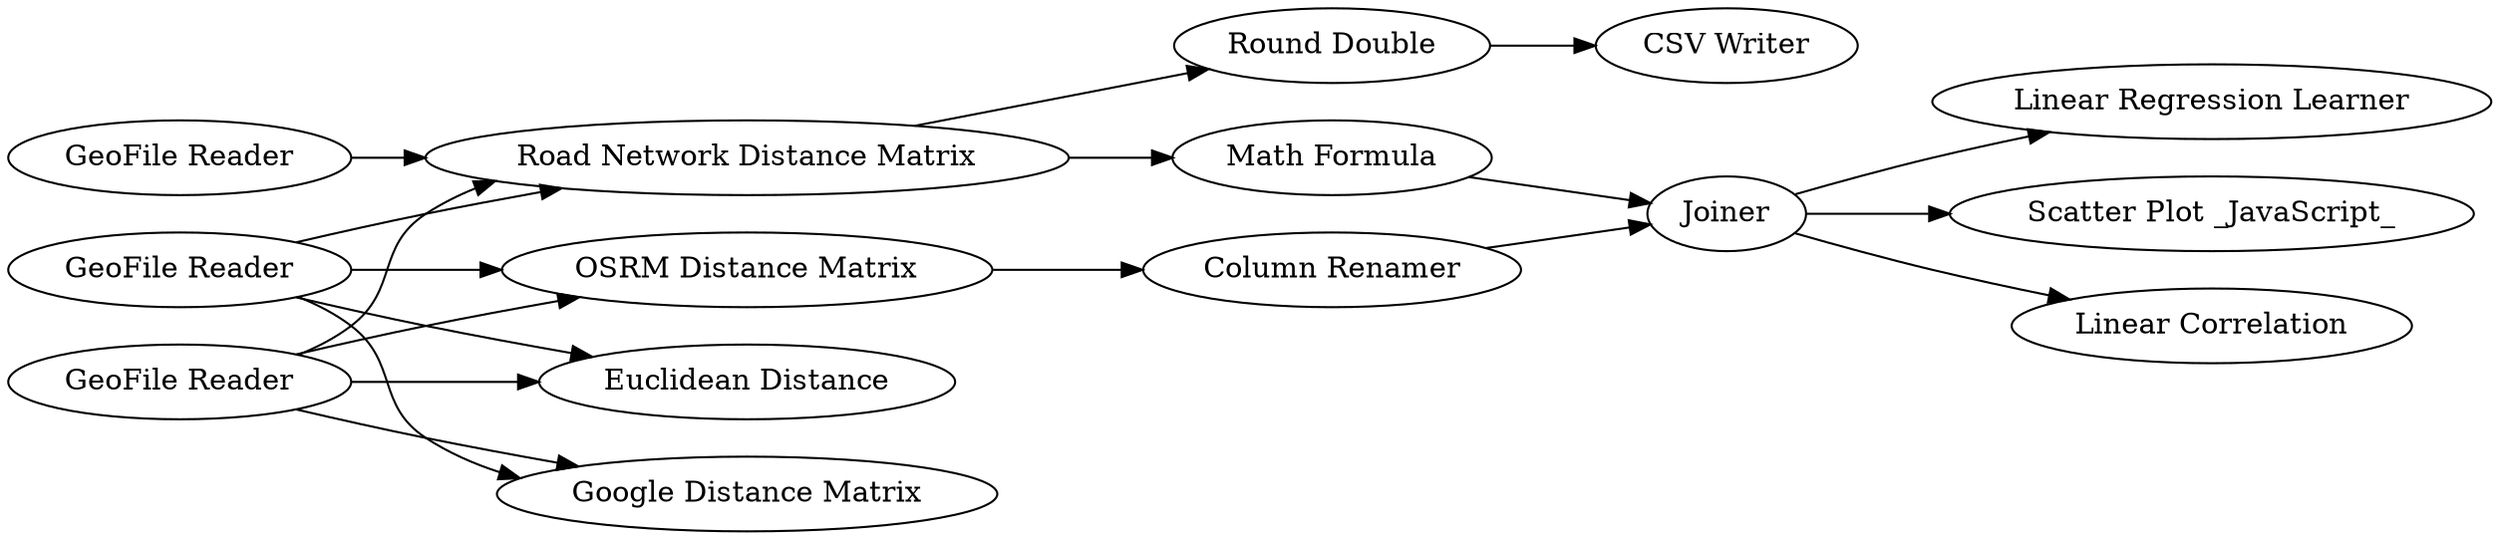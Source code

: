 digraph {
	10 -> 13
	7 -> 14
	7 -> 8
	1 -> 4
	10 -> 12
	1 -> 3
	8 -> 10
	1 -> 7
	1 -> 5
	2 -> 7
	14 -> 15
	9 -> 10
	2 -> 5
	2 -> 3
	6 -> 7
	10 -> 11
	2 -> 4
	4 -> 9
	5 [label="Google Distance Matrix"]
	13 [label="Linear Regression Learner"]
	1 [label="GeoFile Reader"]
	7 [label="Road Network Distance Matrix"]
	12 [label="Scatter Plot _JavaScript_"]
	9 [label="Column Renamer"]
	11 [label="Linear Correlation"]
	4 [label="OSRM Distance Matrix"]
	6 [label="GeoFile Reader"]
	8 [label="Math Formula"]
	15 [label="CSV Writer"]
	14 [label="Round Double"]
	3 [label="Euclidean Distance"]
	2 [label="GeoFile Reader"]
	10 [label=Joiner]
	rankdir=LR
}
